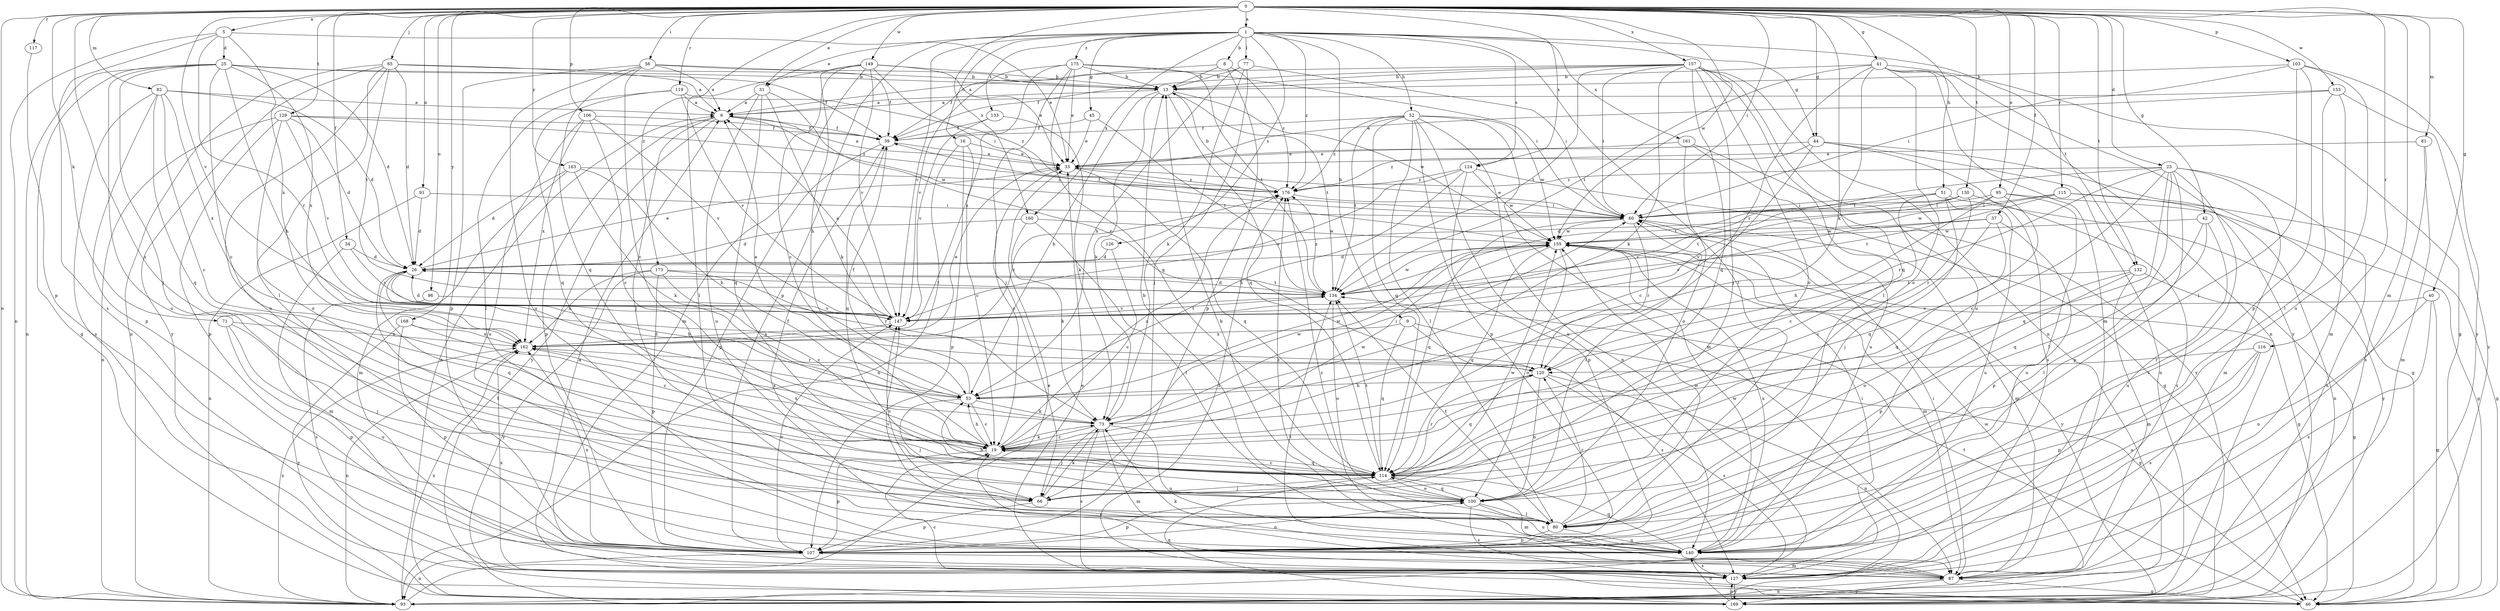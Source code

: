 strict digraph  {
0;
1;
5;
6;
8;
9;
13;
16;
19;
23;
25;
26;
31;
33;
34;
37;
39;
40;
41;
42;
44;
45;
46;
51;
52;
53;
56;
60;
65;
66;
71;
73;
77;
80;
81;
82;
87;
91;
93;
95;
96;
100;
103;
106;
107;
114;
115;
116;
117;
119;
120;
124;
126;
127;
129;
130;
132;
133;
134;
140;
147;
149;
153;
155;
157;
160;
161;
162;
163;
168;
169;
173;
175;
176;
0 -> 1  [label=a];
0 -> 5  [label=a];
0 -> 23  [label=d];
0 -> 31  [label=e];
0 -> 34  [label=f];
0 -> 37  [label=f];
0 -> 40  [label=g];
0 -> 41  [label=g];
0 -> 42  [label=g];
0 -> 44  [label=g];
0 -> 51  [label=h];
0 -> 56  [label=i];
0 -> 60  [label=i];
0 -> 65  [label=j];
0 -> 71  [label=k];
0 -> 73  [label=k];
0 -> 81  [label=m];
0 -> 82  [label=m];
0 -> 87  [label=m];
0 -> 91  [label=n];
0 -> 93  [label=n];
0 -> 95  [label=o];
0 -> 96  [label=o];
0 -> 100  [label=o];
0 -> 103  [label=p];
0 -> 106  [label=p];
0 -> 115  [label=r];
0 -> 116  [label=r];
0 -> 117  [label=r];
0 -> 119  [label=r];
0 -> 124  [label=s];
0 -> 129  [label=t];
0 -> 130  [label=t];
0 -> 132  [label=t];
0 -> 147  [label=v];
0 -> 149  [label=w];
0 -> 153  [label=w];
0 -> 155  [label=w];
0 -> 157  [label=x];
0 -> 160  [label=x];
0 -> 163  [label=y];
0 -> 168  [label=y];
0 -> 173  [label=z];
1 -> 8  [label=b];
1 -> 9  [label=b];
1 -> 16  [label=c];
1 -> 31  [label=e];
1 -> 44  [label=g];
1 -> 45  [label=g];
1 -> 52  [label=h];
1 -> 77  [label=l];
1 -> 80  [label=l];
1 -> 107  [label=p];
1 -> 124  [label=s];
1 -> 126  [label=s];
1 -> 132  [label=t];
1 -> 133  [label=t];
1 -> 147  [label=v];
1 -> 160  [label=x];
1 -> 161  [label=x];
1 -> 175  [label=z];
1 -> 176  [label=z];
5 -> 25  [label=d];
5 -> 33  [label=e];
5 -> 93  [label=n];
5 -> 120  [label=r];
5 -> 127  [label=s];
5 -> 162  [label=x];
6 -> 39  [label=f];
6 -> 66  [label=j];
6 -> 107  [label=p];
6 -> 155  [label=w];
6 -> 169  [label=y];
8 -> 13  [label=b];
8 -> 39  [label=f];
8 -> 107  [label=p];
8 -> 176  [label=z];
9 -> 46  [label=g];
9 -> 114  [label=q];
9 -> 127  [label=s];
9 -> 162  [label=x];
13 -> 6  [label=a];
13 -> 53  [label=h];
13 -> 73  [label=k];
13 -> 114  [label=q];
13 -> 134  [label=t];
13 -> 155  [label=w];
16 -> 19  [label=c];
16 -> 33  [label=e];
16 -> 93  [label=n];
16 -> 107  [label=p];
19 -> 53  [label=h];
19 -> 73  [label=k];
19 -> 107  [label=p];
19 -> 114  [label=q];
19 -> 155  [label=w];
19 -> 162  [label=x];
19 -> 176  [label=z];
23 -> 19  [label=c];
23 -> 80  [label=l];
23 -> 87  [label=m];
23 -> 93  [label=n];
23 -> 107  [label=p];
23 -> 114  [label=q];
23 -> 120  [label=r];
23 -> 127  [label=s];
23 -> 134  [label=t];
23 -> 176  [label=z];
25 -> 13  [label=b];
25 -> 19  [label=c];
25 -> 26  [label=d];
25 -> 39  [label=f];
25 -> 46  [label=g];
25 -> 53  [label=h];
25 -> 66  [label=j];
25 -> 93  [label=n];
25 -> 140  [label=u];
25 -> 162  [label=x];
26 -> 33  [label=e];
26 -> 53  [label=h];
26 -> 80  [label=l];
26 -> 114  [label=q];
26 -> 134  [label=t];
31 -> 6  [label=a];
31 -> 73  [label=k];
31 -> 114  [label=q];
31 -> 120  [label=r];
31 -> 140  [label=u];
33 -> 6  [label=a];
33 -> 19  [label=c];
33 -> 114  [label=q];
33 -> 176  [label=z];
34 -> 26  [label=d];
34 -> 87  [label=m];
34 -> 147  [label=v];
37 -> 19  [label=c];
37 -> 107  [label=p];
37 -> 114  [label=q];
37 -> 147  [label=v];
37 -> 155  [label=w];
39 -> 33  [label=e];
39 -> 107  [label=p];
39 -> 114  [label=q];
40 -> 46  [label=g];
40 -> 127  [label=s];
40 -> 140  [label=u];
40 -> 147  [label=v];
41 -> 13  [label=b];
41 -> 46  [label=g];
41 -> 87  [label=m];
41 -> 93  [label=n];
41 -> 100  [label=o];
41 -> 114  [label=q];
41 -> 120  [label=r];
41 -> 134  [label=t];
41 -> 169  [label=y];
42 -> 80  [label=l];
42 -> 114  [label=q];
42 -> 140  [label=u];
42 -> 155  [label=w];
44 -> 19  [label=c];
44 -> 33  [label=e];
44 -> 46  [label=g];
44 -> 93  [label=n];
44 -> 127  [label=s];
44 -> 176  [label=z];
45 -> 33  [label=e];
45 -> 39  [label=f];
45 -> 134  [label=t];
46 -> 6  [label=a];
46 -> 19  [label=c];
46 -> 33  [label=e];
46 -> 134  [label=t];
51 -> 19  [label=c];
51 -> 60  [label=i];
51 -> 66  [label=j];
51 -> 140  [label=u];
51 -> 147  [label=v];
51 -> 169  [label=y];
52 -> 39  [label=f];
52 -> 80  [label=l];
52 -> 87  [label=m];
52 -> 93  [label=n];
52 -> 107  [label=p];
52 -> 114  [label=q];
52 -> 134  [label=t];
52 -> 140  [label=u];
52 -> 155  [label=w];
52 -> 176  [label=z];
53 -> 6  [label=a];
53 -> 19  [label=c];
53 -> 26  [label=d];
53 -> 39  [label=f];
53 -> 66  [label=j];
53 -> 73  [label=k];
53 -> 155  [label=w];
56 -> 6  [label=a];
56 -> 13  [label=b];
56 -> 19  [label=c];
56 -> 39  [label=f];
56 -> 107  [label=p];
56 -> 114  [label=q];
56 -> 140  [label=u];
60 -> 33  [label=e];
60 -> 39  [label=f];
60 -> 87  [label=m];
60 -> 114  [label=q];
60 -> 120  [label=r];
60 -> 155  [label=w];
65 -> 6  [label=a];
65 -> 13  [label=b];
65 -> 26  [label=d];
65 -> 80  [label=l];
65 -> 93  [label=n];
65 -> 134  [label=t];
65 -> 140  [label=u];
65 -> 169  [label=y];
66 -> 73  [label=k];
66 -> 107  [label=p];
66 -> 147  [label=v];
66 -> 155  [label=w];
71 -> 66  [label=j];
71 -> 107  [label=p];
71 -> 140  [label=u];
71 -> 162  [label=x];
73 -> 19  [label=c];
73 -> 60  [label=i];
73 -> 66  [label=j];
73 -> 87  [label=m];
73 -> 127  [label=s];
73 -> 140  [label=u];
73 -> 155  [label=w];
73 -> 162  [label=x];
77 -> 13  [label=b];
77 -> 53  [label=h];
77 -> 60  [label=i];
77 -> 66  [label=j];
77 -> 73  [label=k];
80 -> 107  [label=p];
80 -> 120  [label=r];
80 -> 134  [label=t];
80 -> 140  [label=u];
80 -> 147  [label=v];
80 -> 155  [label=w];
80 -> 176  [label=z];
81 -> 33  [label=e];
81 -> 87  [label=m];
81 -> 127  [label=s];
82 -> 6  [label=a];
82 -> 19  [label=c];
82 -> 26  [label=d];
82 -> 107  [label=p];
82 -> 114  [label=q];
82 -> 127  [label=s];
82 -> 162  [label=x];
87 -> 19  [label=c];
87 -> 46  [label=g];
87 -> 60  [label=i];
87 -> 73  [label=k];
87 -> 93  [label=n];
87 -> 134  [label=t];
87 -> 169  [label=y];
91 -> 26  [label=d];
91 -> 60  [label=i];
91 -> 93  [label=n];
93 -> 6  [label=a];
93 -> 33  [label=e];
93 -> 155  [label=w];
93 -> 162  [label=x];
95 -> 26  [label=d];
95 -> 46  [label=g];
95 -> 53  [label=h];
95 -> 60  [label=i];
95 -> 114  [label=q];
95 -> 140  [label=u];
96 -> 127  [label=s];
96 -> 147  [label=v];
100 -> 13  [label=b];
100 -> 39  [label=f];
100 -> 53  [label=h];
100 -> 60  [label=i];
100 -> 80  [label=l];
100 -> 107  [label=p];
100 -> 114  [label=q];
100 -> 127  [label=s];
100 -> 140  [label=u];
103 -> 13  [label=b];
103 -> 60  [label=i];
103 -> 80  [label=l];
103 -> 107  [label=p];
103 -> 140  [label=u];
103 -> 169  [label=y];
106 -> 19  [label=c];
106 -> 39  [label=f];
106 -> 140  [label=u];
106 -> 147  [label=v];
106 -> 162  [label=x];
107 -> 87  [label=m];
107 -> 93  [label=n];
107 -> 100  [label=o];
107 -> 147  [label=v];
107 -> 162  [label=x];
114 -> 19  [label=c];
114 -> 66  [label=j];
114 -> 87  [label=m];
114 -> 100  [label=o];
114 -> 120  [label=r];
114 -> 134  [label=t];
115 -> 46  [label=g];
115 -> 60  [label=i];
115 -> 93  [label=n];
115 -> 134  [label=t];
115 -> 155  [label=w];
116 -> 107  [label=p];
116 -> 120  [label=r];
116 -> 127  [label=s];
116 -> 140  [label=u];
117 -> 107  [label=p];
119 -> 6  [label=a];
119 -> 80  [label=l];
119 -> 114  [label=q];
119 -> 147  [label=v];
119 -> 176  [label=z];
120 -> 53  [label=h];
120 -> 93  [label=n];
120 -> 100  [label=o];
120 -> 114  [label=q];
120 -> 127  [label=s];
124 -> 46  [label=g];
124 -> 53  [label=h];
124 -> 107  [label=p];
124 -> 147  [label=v];
124 -> 155  [label=w];
124 -> 176  [label=z];
126 -> 19  [label=c];
126 -> 26  [label=d];
127 -> 60  [label=i];
127 -> 162  [label=x];
127 -> 169  [label=y];
127 -> 176  [label=z];
129 -> 26  [label=d];
129 -> 39  [label=f];
129 -> 93  [label=n];
129 -> 100  [label=o];
129 -> 107  [label=p];
129 -> 147  [label=v];
129 -> 176  [label=z];
130 -> 60  [label=i];
130 -> 120  [label=r];
130 -> 127  [label=s];
130 -> 134  [label=t];
130 -> 147  [label=v];
132 -> 46  [label=g];
132 -> 87  [label=m];
132 -> 100  [label=o];
132 -> 107  [label=p];
132 -> 134  [label=t];
133 -> 39  [label=f];
133 -> 73  [label=k];
133 -> 147  [label=v];
134 -> 26  [label=d];
134 -> 100  [label=o];
134 -> 147  [label=v];
134 -> 155  [label=w];
134 -> 176  [label=z];
140 -> 13  [label=b];
140 -> 114  [label=q];
140 -> 127  [label=s];
140 -> 155  [label=w];
140 -> 176  [label=z];
147 -> 6  [label=a];
147 -> 26  [label=d];
147 -> 134  [label=t];
147 -> 162  [label=x];
149 -> 13  [label=b];
149 -> 19  [label=c];
149 -> 33  [label=e];
149 -> 53  [label=h];
149 -> 60  [label=i];
149 -> 80  [label=l];
149 -> 87  [label=m];
149 -> 147  [label=v];
153 -> 6  [label=a];
153 -> 33  [label=e];
153 -> 80  [label=l];
153 -> 87  [label=m];
153 -> 169  [label=y];
155 -> 26  [label=d];
155 -> 46  [label=g];
155 -> 87  [label=m];
155 -> 100  [label=o];
155 -> 114  [label=q];
155 -> 140  [label=u];
155 -> 169  [label=y];
157 -> 6  [label=a];
157 -> 13  [label=b];
157 -> 39  [label=f];
157 -> 60  [label=i];
157 -> 66  [label=j];
157 -> 73  [label=k];
157 -> 80  [label=l];
157 -> 93  [label=n];
157 -> 100  [label=o];
157 -> 114  [label=q];
157 -> 134  [label=t];
157 -> 140  [label=u];
160 -> 26  [label=d];
160 -> 73  [label=k];
160 -> 80  [label=l];
160 -> 155  [label=w];
161 -> 33  [label=e];
161 -> 100  [label=o];
161 -> 140  [label=u];
161 -> 169  [label=y];
162 -> 33  [label=e];
162 -> 93  [label=n];
162 -> 120  [label=r];
162 -> 176  [label=z];
163 -> 26  [label=d];
163 -> 53  [label=h];
163 -> 73  [label=k];
163 -> 87  [label=m];
163 -> 176  [label=z];
168 -> 19  [label=c];
168 -> 107  [label=p];
168 -> 162  [label=x];
168 -> 169  [label=y];
169 -> 114  [label=q];
169 -> 127  [label=s];
169 -> 140  [label=u];
169 -> 162  [label=x];
173 -> 19  [label=c];
173 -> 107  [label=p];
173 -> 120  [label=r];
173 -> 134  [label=t];
173 -> 162  [label=x];
173 -> 169  [label=y];
175 -> 13  [label=b];
175 -> 33  [label=e];
175 -> 60  [label=i];
175 -> 66  [label=j];
175 -> 114  [label=q];
175 -> 134  [label=t];
175 -> 147  [label=v];
175 -> 162  [label=x];
176 -> 13  [label=b];
176 -> 60  [label=i];
}
